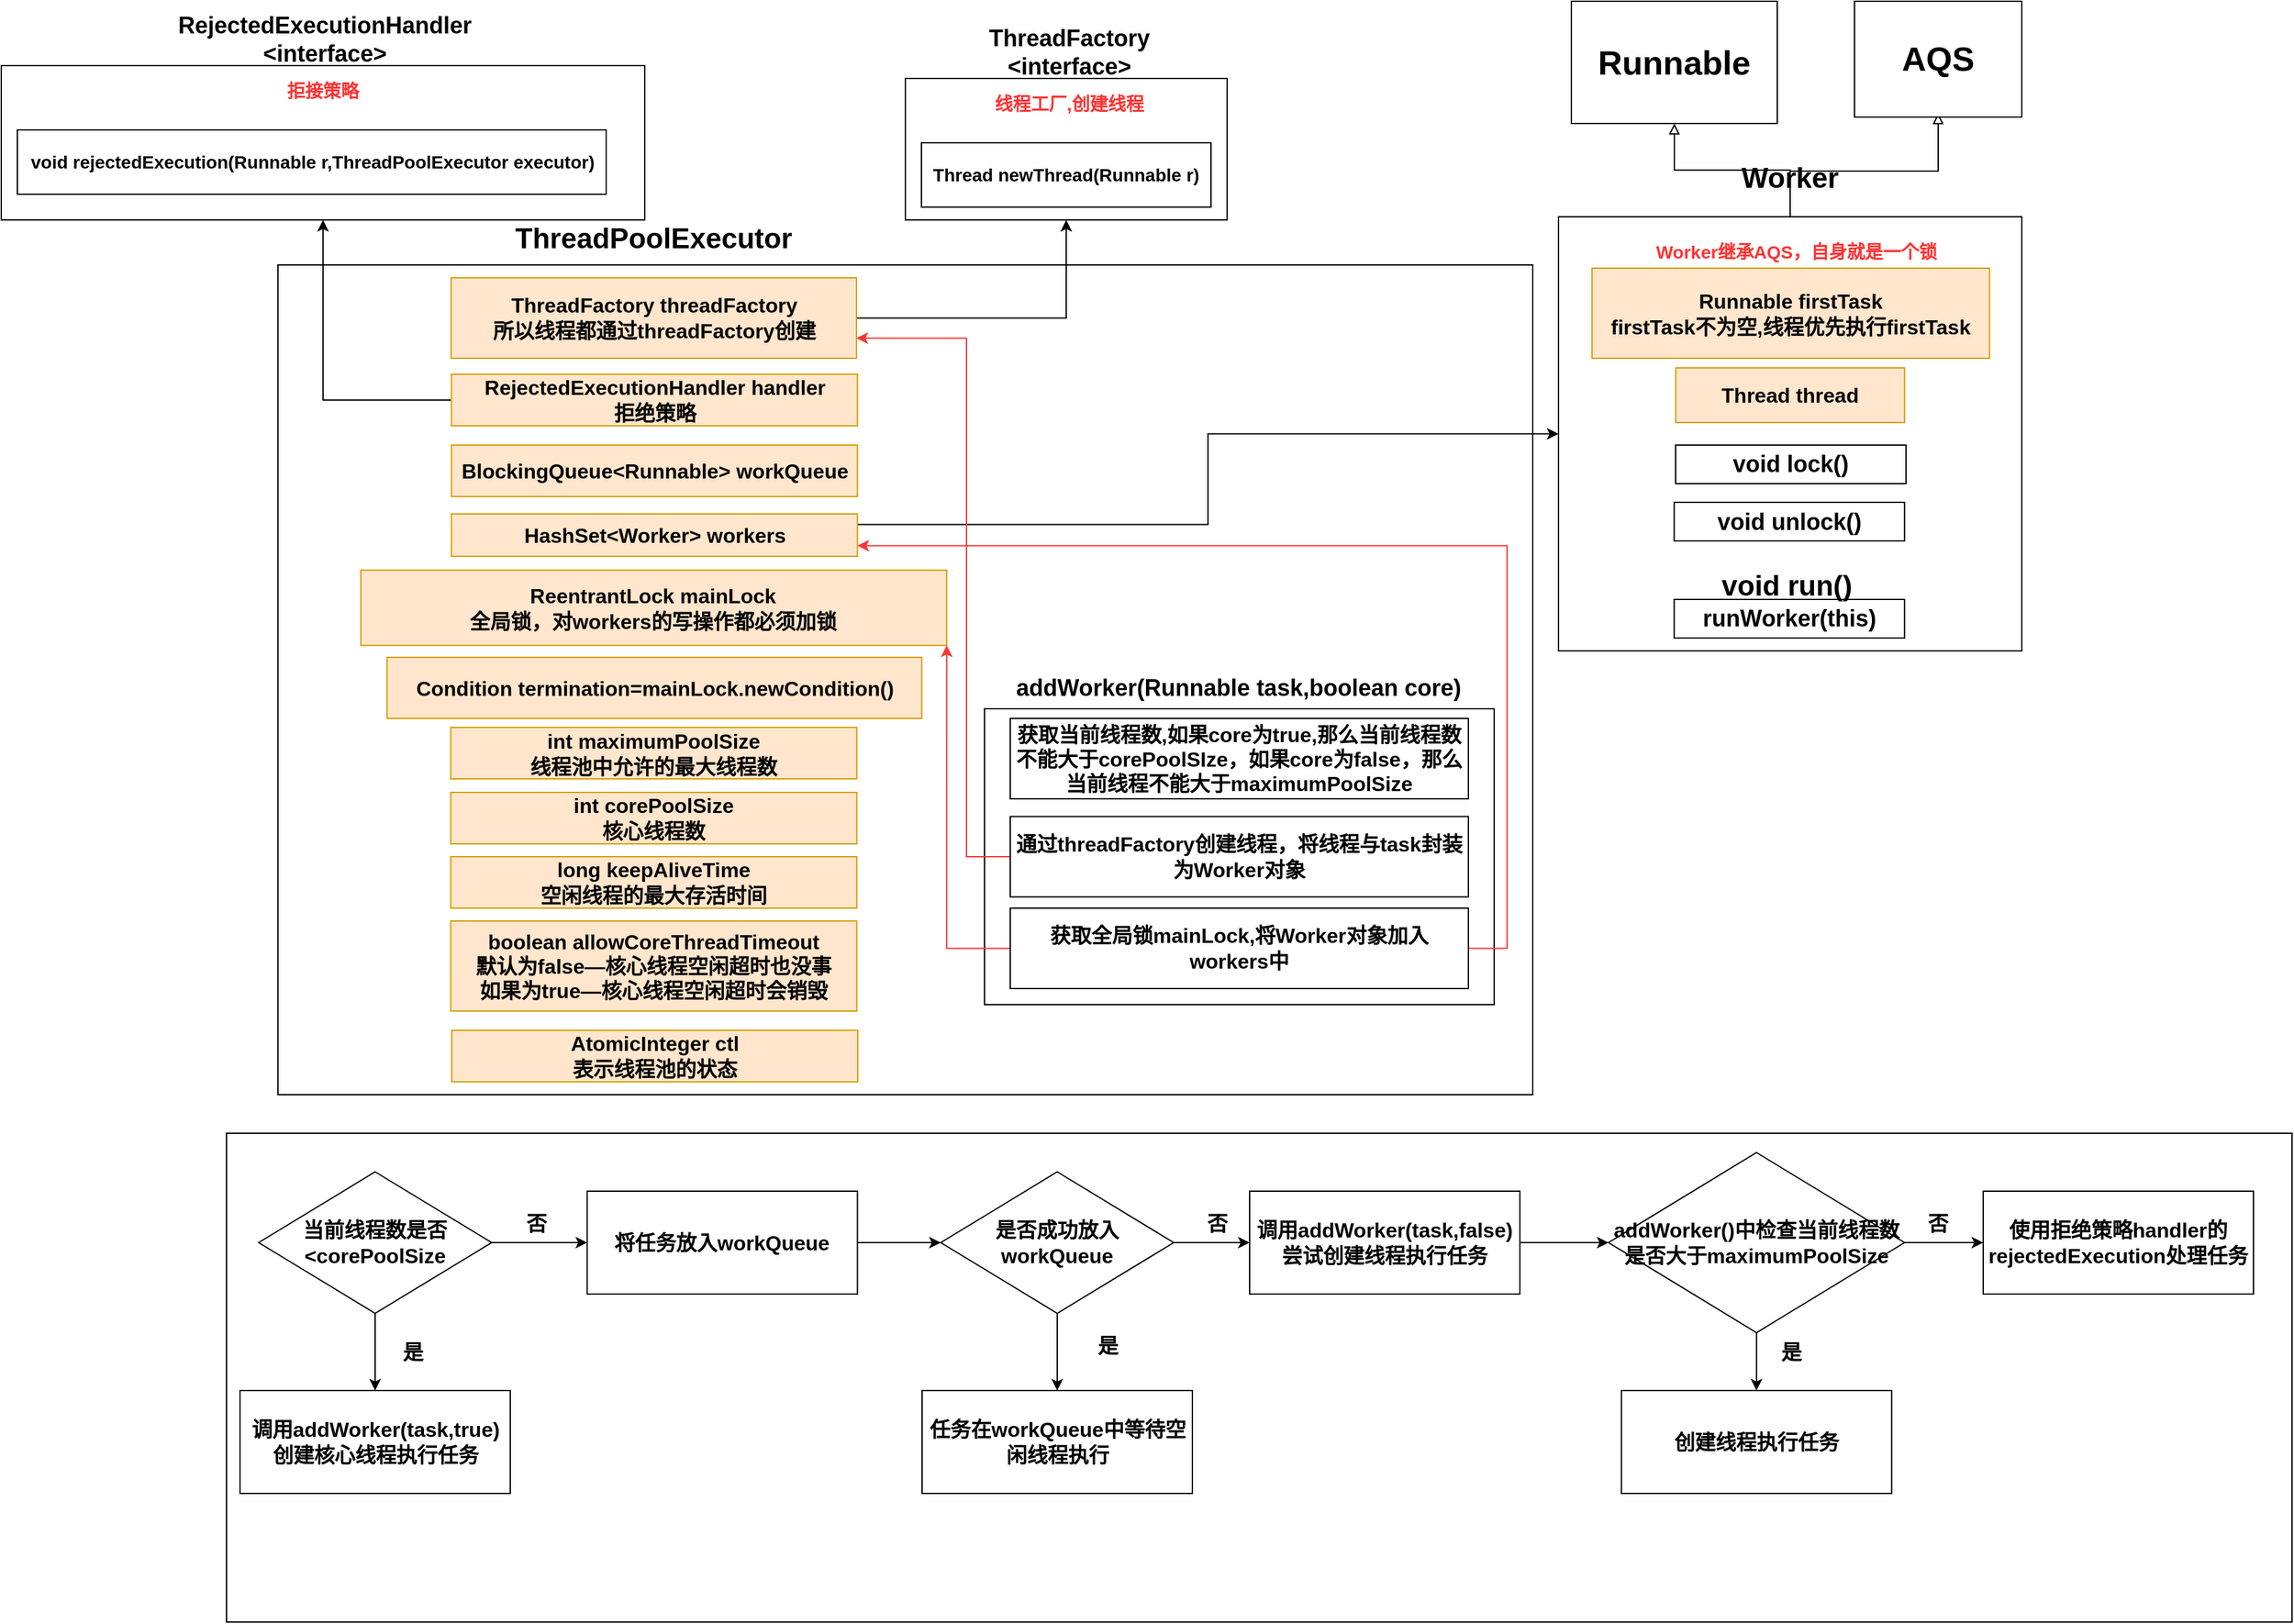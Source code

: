 <mxfile version="15.2.7" type="device"><diagram id="E3c8nlQxtziHkdnOwnon" name="第 1 页"><mxGraphModel dx="1730" dy="1012" grid="1" gridSize="10" guides="1" tooltips="1" connect="1" arrows="1" fold="1" page="1" pageScale="1" pageWidth="827" pageHeight="1169" math="0" shadow="0"><root><mxCell id="0"/><mxCell id="1" parent="0"/><mxCell id="uo07wrVJh_fKpQKmh1al-2" value="" style="rounded=0;whiteSpace=wrap;html=1;" parent="1" vertex="1"><mxGeometry x="225" y="205" width="975" height="645" as="geometry"/></mxCell><mxCell id="uo07wrVJh_fKpQKmh1al-3" value="&lt;b&gt;&lt;font style=&quot;font-size: 22px&quot;&gt;ThreadPoolExecutor&lt;/font&gt;&lt;/b&gt;" style="text;html=1;strokeColor=none;fillColor=none;align=center;verticalAlign=middle;whiteSpace=wrap;rounded=0;" parent="1" vertex="1"><mxGeometry x="497" y="175" width="40" height="20" as="geometry"/></mxCell><mxCell id="uo07wrVJh_fKpQKmh1al-5" value="&lt;b&gt;&lt;font style=&quot;font-size: 16px&quot;&gt;BlockingQueue&amp;lt;Runnable&amp;gt; workQueue&lt;br&gt;&lt;/font&gt;&lt;/b&gt;" style="rounded=0;whiteSpace=wrap;html=1;fillColor=#ffe6cc;strokeColor=#d79b00;" parent="1" vertex="1"><mxGeometry x="359.75" y="345" width="315.5" height="40" as="geometry"/></mxCell><mxCell id="fyIofhMFPePei8LeaS1y-16" style="edgeStyle=orthogonalEdgeStyle;rounded=0;orthogonalLoop=1;jettySize=auto;html=1;exitX=1;exitY=0.25;exitDx=0;exitDy=0;strokeColor=#000000;" parent="1" source="uo07wrVJh_fKpQKmh1al-7" target="uo07wrVJh_fKpQKmh1al-10" edge="1"><mxGeometry relative="1" as="geometry"/></mxCell><mxCell id="uo07wrVJh_fKpQKmh1al-7" value="&lt;b&gt;&lt;font style=&quot;font-size: 16px&quot;&gt;HashSet&amp;lt;Worker&amp;gt; workers&lt;br&gt;&lt;/font&gt;&lt;/b&gt;" style="rounded=0;whiteSpace=wrap;html=1;fillColor=#ffe6cc;strokeColor=#d79b00;" parent="1" vertex="1"><mxGeometry x="359.75" y="398.5" width="315.5" height="33" as="geometry"/></mxCell><mxCell id="uo07wrVJh_fKpQKmh1al-8" style="edgeStyle=orthogonalEdgeStyle;rounded=0;orthogonalLoop=1;jettySize=auto;html=1;exitX=0.5;exitY=0;exitDx=0;exitDy=0;entryX=0.5;entryY=1;entryDx=0;entryDy=0;endArrow=block;endFill=0;" parent="1" edge="1"><mxGeometry relative="1" as="geometry"><mxPoint x="1400" y="164.5" as="sourcePoint"/><mxPoint x="1515" y="87" as="targetPoint"/><Array as="points"><mxPoint x="1400" y="132"/><mxPoint x="1515" y="132"/></Array></mxGeometry></mxCell><mxCell id="uo07wrVJh_fKpQKmh1al-9" style="edgeStyle=orthogonalEdgeStyle;rounded=0;orthogonalLoop=1;jettySize=auto;html=1;exitX=0.5;exitY=0;exitDx=0;exitDy=0;entryX=0.5;entryY=1;entryDx=0;entryDy=0;endArrow=block;endFill=0;" parent="1" source="uo07wrVJh_fKpQKmh1al-10" target="uo07wrVJh_fKpQKmh1al-32" edge="1"><mxGeometry relative="1" as="geometry"/></mxCell><mxCell id="uo07wrVJh_fKpQKmh1al-10" value="" style="rounded=0;whiteSpace=wrap;html=1;" parent="1" vertex="1"><mxGeometry x="1220" y="167.5" width="360" height="337.5" as="geometry"/></mxCell><mxCell id="uo07wrVJh_fKpQKmh1al-11" value="&lt;b&gt;&lt;font style=&quot;font-size: 22px&quot;&gt;Worker&lt;/font&gt;&lt;/b&gt;" style="text;html=1;strokeColor=none;fillColor=none;align=center;verticalAlign=middle;whiteSpace=wrap;rounded=0;" parent="1" vertex="1"><mxGeometry x="1380" y="127.5" width="40" height="20" as="geometry"/></mxCell><mxCell id="uo07wrVJh_fKpQKmh1al-12" style="edgeStyle=orthogonalEdgeStyle;rounded=0;orthogonalLoop=1;jettySize=auto;html=1;exitX=1;exitY=0.5;exitDx=0;exitDy=0;entryX=0.5;entryY=1;entryDx=0;entryDy=0;endArrow=classic;endFill=1;" parent="1" source="uo07wrVJh_fKpQKmh1al-13" target="uo07wrVJh_fKpQKmh1al-14" edge="1"><mxGeometry relative="1" as="geometry"/></mxCell><mxCell id="uo07wrVJh_fKpQKmh1al-13" value="&lt;b&gt;&lt;font style=&quot;font-size: 16px&quot;&gt;ThreadFactory threadFactory&lt;br&gt;所以线程都通过threadFactory创建&lt;br&gt;&lt;/font&gt;&lt;/b&gt;" style="rounded=0;whiteSpace=wrap;html=1;fillColor=#ffe6cc;strokeColor=#d79b00;" parent="1" vertex="1"><mxGeometry x="359.5" y="215" width="315" height="62.5" as="geometry"/></mxCell><mxCell id="uo07wrVJh_fKpQKmh1al-14" value="" style="rounded=0;whiteSpace=wrap;html=1;" parent="1" vertex="1"><mxGeometry x="712.5" y="60" width="250" height="110" as="geometry"/></mxCell><mxCell id="uo07wrVJh_fKpQKmh1al-15" value="&lt;b style=&quot;font-size: 18px&quot;&gt;ThreadFactory&lt;br&gt;&amp;lt;interface&amp;gt;&lt;/b&gt;" style="text;html=1;strokeColor=none;fillColor=none;align=center;verticalAlign=middle;whiteSpace=wrap;rounded=0;" parent="1" vertex="1"><mxGeometry x="820" y="30" width="40" height="20" as="geometry"/></mxCell><mxCell id="uo07wrVJh_fKpQKmh1al-16" value="&lt;b&gt;&lt;font style=&quot;font-size: 14px&quot;&gt;Thread newThread(Runnable r)&lt;/font&gt;&lt;/b&gt;" style="rounded=0;whiteSpace=wrap;html=1;" parent="1" vertex="1"><mxGeometry x="725" y="110" width="225" height="50" as="geometry"/></mxCell><mxCell id="uo07wrVJh_fKpQKmh1al-17" value="&lt;font color=&quot;#ff3333&quot;&gt;&lt;span style=&quot;font-size: 14px&quot;&gt;&lt;b&gt;线程工厂,创建线程&lt;/b&gt;&lt;/span&gt;&lt;/font&gt;" style="text;html=1;strokeColor=none;fillColor=none;align=center;verticalAlign=middle;whiteSpace=wrap;rounded=0;" parent="1" vertex="1"><mxGeometry x="774" y="70" width="132" height="20" as="geometry"/></mxCell><mxCell id="uo07wrVJh_fKpQKmh1al-18" value="&lt;b&gt;&lt;font style=&quot;font-size: 16px&quot;&gt;ReentrantLock mainLock&lt;br&gt;全局锁，对workers的写操作都必须加锁&lt;/font&gt;&lt;/b&gt;&lt;b&gt;&lt;font style=&quot;font-size: 16px&quot;&gt;&lt;br&gt;&lt;/font&gt;&lt;/b&gt;" style="rounded=0;whiteSpace=wrap;html=1;fillColor=#ffe6cc;strokeColor=#d79b00;" parent="1" vertex="1"><mxGeometry x="289.37" y="442.25" width="455.25" height="58.5" as="geometry"/></mxCell><mxCell id="uo07wrVJh_fKpQKmh1al-19" value="&lt;b&gt;&lt;font style=&quot;font-size: 16px&quot;&gt;int maximumPoolSize&lt;br&gt;线程池中允许的最大线程数&lt;br&gt;&lt;/font&gt;&lt;/b&gt;" style="rounded=0;whiteSpace=wrap;html=1;fillColor=#ffe6cc;strokeColor=#d79b00;" parent="1" vertex="1"><mxGeometry x="359.25" y="564.5" width="315.5" height="40" as="geometry"/></mxCell><mxCell id="uo07wrVJh_fKpQKmh1al-20" value="&lt;b&gt;&lt;font style=&quot;font-size: 16px&quot;&gt;Condition termination=mainLock.newCondition()&lt;br&gt;&lt;/font&gt;&lt;/b&gt;" style="rounded=0;whiteSpace=wrap;html=1;fillColor=#ffe6cc;strokeColor=#d79b00;" parent="1" vertex="1"><mxGeometry x="309.75" y="510" width="415.5" height="47.5" as="geometry"/></mxCell><mxCell id="uo07wrVJh_fKpQKmh1al-21" value="&lt;b&gt;&lt;font style=&quot;font-size: 16px&quot;&gt;long keepAliveTime&lt;br&gt;空闲线程的最大存活时间&lt;br&gt;&lt;/font&gt;&lt;/b&gt;" style="rounded=0;whiteSpace=wrap;html=1;fillColor=#ffe6cc;strokeColor=#d79b00;" parent="1" vertex="1"><mxGeometry x="359.25" y="665" width="315.5" height="40" as="geometry"/></mxCell><mxCell id="uo07wrVJh_fKpQKmh1al-22" style="edgeStyle=orthogonalEdgeStyle;rounded=0;orthogonalLoop=1;jettySize=auto;html=1;exitX=0;exitY=0.5;exitDx=0;exitDy=0;entryX=0.5;entryY=1;entryDx=0;entryDy=0;endArrow=classic;endFill=1;" parent="1" source="uo07wrVJh_fKpQKmh1al-23" target="uo07wrVJh_fKpQKmh1al-26" edge="1"><mxGeometry relative="1" as="geometry"/></mxCell><mxCell id="uo07wrVJh_fKpQKmh1al-23" value="&lt;b&gt;&lt;font style=&quot;font-size: 16px&quot;&gt;RejectedExecutionHandler handler&lt;br&gt;拒绝策略&lt;br&gt;&lt;/font&gt;&lt;/b&gt;" style="rounded=0;whiteSpace=wrap;html=1;fillColor=#ffe6cc;strokeColor=#d79b00;" parent="1" vertex="1"><mxGeometry x="359.75" y="290" width="315.5" height="40" as="geometry"/></mxCell><mxCell id="uo07wrVJh_fKpQKmh1al-24" value="&lt;b&gt;&lt;font style=&quot;font-size: 16px&quot;&gt;int corePoolSize&lt;br&gt;核心线程数&lt;br&gt;&lt;/font&gt;&lt;/b&gt;" style="rounded=0;whiteSpace=wrap;html=1;fillColor=#ffe6cc;strokeColor=#d79b00;" parent="1" vertex="1"><mxGeometry x="359.25" y="615" width="315.5" height="40" as="geometry"/></mxCell><mxCell id="uo07wrVJh_fKpQKmh1al-25" value="&lt;b&gt;&lt;font style=&quot;font-size: 16px&quot;&gt;boolean allowCoreThreadTimeout&lt;br&gt;默认为false—核心线程空闲超时也没事&lt;br&gt;如果为true—核心线程空闲超时会销毁&lt;br&gt;&lt;/font&gt;&lt;/b&gt;" style="rounded=0;whiteSpace=wrap;html=1;fillColor=#ffe6cc;strokeColor=#d79b00;" parent="1" vertex="1"><mxGeometry x="359.25" y="715" width="315.5" height="70" as="geometry"/></mxCell><mxCell id="uo07wrVJh_fKpQKmh1al-26" value="" style="rounded=0;whiteSpace=wrap;html=1;" parent="1" vertex="1"><mxGeometry x="10" y="50" width="500" height="120" as="geometry"/></mxCell><mxCell id="uo07wrVJh_fKpQKmh1al-27" value="&lt;b style=&quot;font-size: 18px&quot;&gt;RejectedExecutionHandler&lt;br&gt;&amp;lt;interface&amp;gt;&lt;/b&gt;" style="text;html=1;strokeColor=none;fillColor=none;align=center;verticalAlign=middle;whiteSpace=wrap;rounded=0;" parent="1" vertex="1"><mxGeometry x="185" y="20" width="152.5" height="20" as="geometry"/></mxCell><mxCell id="uo07wrVJh_fKpQKmh1al-28" value="&lt;b&gt;&lt;font style=&quot;font-size: 14px&quot;&gt;void rejectedExecution(Runnable r,ThreadPoolExecutor executor)&lt;/font&gt;&lt;/b&gt;" style="rounded=0;whiteSpace=wrap;html=1;" parent="1" vertex="1"><mxGeometry x="22.5" y="100" width="457.5" height="50" as="geometry"/></mxCell><mxCell id="uo07wrVJh_fKpQKmh1al-29" value="&lt;font color=&quot;#ff3333&quot;&gt;&lt;span style=&quot;font-size: 14px&quot;&gt;&lt;b&gt;拒接策略&lt;/b&gt;&lt;/span&gt;&lt;/font&gt;" style="text;html=1;strokeColor=none;fillColor=none;align=center;verticalAlign=middle;whiteSpace=wrap;rounded=0;" parent="1" vertex="1"><mxGeometry x="194" y="60" width="132" height="20" as="geometry"/></mxCell><mxCell id="uo07wrVJh_fKpQKmh1al-31" value="&lt;b&gt;&lt;font style=&quot;font-size: 16px&quot;&gt;Thread thread&lt;br&gt;&lt;/font&gt;&lt;/b&gt;" style="rounded=0;whiteSpace=wrap;html=1;fillColor=#ffe6cc;strokeColor=#d79b00;" parent="1" vertex="1"><mxGeometry x="1311.13" y="285" width="177.75" height="42.5" as="geometry"/></mxCell><mxCell id="uo07wrVJh_fKpQKmh1al-32" value="&lt;font style=&quot;font-size: 26px&quot;&gt;&lt;b&gt;Runnable&lt;/b&gt;&lt;/font&gt;" style="rounded=0;whiteSpace=wrap;html=1;" parent="1" vertex="1"><mxGeometry x="1230" width="160" height="95" as="geometry"/></mxCell><mxCell id="uo07wrVJh_fKpQKmh1al-33" value="&lt;font style=&quot;font-size: 26px&quot;&gt;&lt;b&gt;AQS&lt;/b&gt;&lt;/font&gt;" style="rounded=0;whiteSpace=wrap;html=1;" parent="1" vertex="1"><mxGeometry x="1450" width="130" height="90" as="geometry"/></mxCell><mxCell id="uo07wrVJh_fKpQKmh1al-34" value="&lt;b&gt;&lt;font style=&quot;font-size: 14px&quot; color=&quot;#ff3333&quot;&gt;Worker继承AQS，自身就是一个锁&lt;/font&gt;&lt;/b&gt;" style="text;html=1;strokeColor=none;fillColor=none;align=center;verticalAlign=middle;whiteSpace=wrap;rounded=0;" parent="1" vertex="1"><mxGeometry x="1280" y="170" width="250" height="50" as="geometry"/></mxCell><mxCell id="uo07wrVJh_fKpQKmh1al-35" value="&lt;b&gt;&lt;font style=&quot;font-size: 18px&quot;&gt;void lock()&lt;/font&gt;&lt;/b&gt;" style="rounded=0;whiteSpace=wrap;html=1;" parent="1" vertex="1"><mxGeometry x="1311" y="345" width="179" height="30" as="geometry"/></mxCell><mxCell id="uo07wrVJh_fKpQKmh1al-36" value="&lt;b&gt;&lt;font style=&quot;font-size: 18px&quot;&gt;void unlock()&lt;/font&gt;&lt;/b&gt;" style="rounded=0;whiteSpace=wrap;html=1;" parent="1" vertex="1"><mxGeometry x="1309.88" y="389.5" width="179" height="30" as="geometry"/></mxCell><mxCell id="uo07wrVJh_fKpQKmh1al-37" value="&lt;span style=&quot;font-size: 18px&quot;&gt;&lt;b&gt;runWorker(this)&lt;/b&gt;&lt;/span&gt;" style="rounded=0;whiteSpace=wrap;html=1;" parent="1" vertex="1"><mxGeometry x="1309.87" y="465" width="179" height="30" as="geometry"/></mxCell><mxCell id="uo07wrVJh_fKpQKmh1al-38" value="&lt;b&gt;&lt;font style=&quot;font-size: 22px&quot;&gt;void run()&lt;/font&gt;&lt;/b&gt;" style="text;html=1;strokeColor=none;fillColor=none;align=center;verticalAlign=middle;whiteSpace=wrap;rounded=0;" parent="1" vertex="1"><mxGeometry x="1345" y="445" width="105" height="20" as="geometry"/></mxCell><mxCell id="uo07wrVJh_fKpQKmh1al-39" value="" style="rounded=0;whiteSpace=wrap;html=1;" parent="1" vertex="1"><mxGeometry x="185" y="880" width="1605" height="380" as="geometry"/></mxCell><mxCell id="uo07wrVJh_fKpQKmh1al-40" value="" style="rounded=0;whiteSpace=wrap;html=1;" parent="1" vertex="1"><mxGeometry x="774" y="550" width="396" height="230" as="geometry"/></mxCell><mxCell id="uo07wrVJh_fKpQKmh1al-41" value="&lt;b&gt;&lt;font style=&quot;font-size: 18px&quot;&gt;addWorker(Runnable task,boolean core)&lt;/font&gt;&lt;/b&gt;" style="text;html=1;strokeColor=none;fillColor=none;align=center;verticalAlign=middle;whiteSpace=wrap;rounded=0;" parent="1" vertex="1"><mxGeometry x="779.31" y="523.75" width="385.38" height="20" as="geometry"/></mxCell><mxCell id="fyIofhMFPePei8LeaS1y-1" value="&lt;b&gt;&lt;font style=&quot;font-size: 16px&quot;&gt;获取当前线程数,如果core为true,那么当前线程数不能大于corePoolSIze，如果core为false，那么当前线程不能大于maximumPoolSize&lt;/font&gt;&lt;/b&gt;" style="rounded=0;whiteSpace=wrap;html=1;" parent="1" vertex="1"><mxGeometry x="794" y="557.5" width="356" height="62.5" as="geometry"/></mxCell><mxCell id="fyIofhMFPePei8LeaS1y-3" style="edgeStyle=orthogonalEdgeStyle;rounded=0;orthogonalLoop=1;jettySize=auto;html=1;exitX=0;exitY=0.5;exitDx=0;exitDy=0;entryX=1;entryY=0.75;entryDx=0;entryDy=0;strokeColor=#FF3333;" parent="1" source="fyIofhMFPePei8LeaS1y-2" target="uo07wrVJh_fKpQKmh1al-13" edge="1"><mxGeometry relative="1" as="geometry"><Array as="points"><mxPoint x="760" y="665"/><mxPoint x="760" y="262"/></Array></mxGeometry></mxCell><mxCell id="fyIofhMFPePei8LeaS1y-2" value="&lt;span style=&quot;font-size: 16px&quot;&gt;&lt;b&gt;通过threadFactory创建线程，将线程与task封装为Worker对象&lt;/b&gt;&lt;/span&gt;" style="rounded=0;whiteSpace=wrap;html=1;" parent="1" vertex="1"><mxGeometry x="794" y="633.75" width="356" height="62.5" as="geometry"/></mxCell><mxCell id="fyIofhMFPePei8LeaS1y-5" style="edgeStyle=orthogonalEdgeStyle;rounded=0;orthogonalLoop=1;jettySize=auto;html=1;exitX=0;exitY=0.5;exitDx=0;exitDy=0;entryX=1;entryY=1;entryDx=0;entryDy=0;strokeColor=#FF3333;" parent="1" source="fyIofhMFPePei8LeaS1y-4" target="uo07wrVJh_fKpQKmh1al-18" edge="1"><mxGeometry relative="1" as="geometry"/></mxCell><mxCell id="fyIofhMFPePei8LeaS1y-15" style="edgeStyle=orthogonalEdgeStyle;rounded=0;orthogonalLoop=1;jettySize=auto;html=1;exitX=1;exitY=0.5;exitDx=0;exitDy=0;entryX=1;entryY=0.75;entryDx=0;entryDy=0;strokeColor=#FF3333;" parent="1" source="fyIofhMFPePei8LeaS1y-4" target="uo07wrVJh_fKpQKmh1al-7" edge="1"><mxGeometry relative="1" as="geometry"><Array as="points"><mxPoint x="1180" y="736"/><mxPoint x="1180" y="423"/></Array></mxGeometry></mxCell><mxCell id="fyIofhMFPePei8LeaS1y-4" value="&lt;span style=&quot;font-size: 16px&quot;&gt;&lt;b&gt;获取全局锁mainLock,将Worker对象加入workers中&lt;/b&gt;&lt;/span&gt;" style="rounded=0;whiteSpace=wrap;html=1;" parent="1" vertex="1"><mxGeometry x="794" y="705" width="356" height="62.5" as="geometry"/></mxCell><mxCell id="fyIofhMFPePei8LeaS1y-11" style="edgeStyle=orthogonalEdgeStyle;rounded=0;orthogonalLoop=1;jettySize=auto;html=1;exitX=0.5;exitY=1;exitDx=0;exitDy=0;entryX=0.5;entryY=0;entryDx=0;entryDy=0;strokeColor=#000000;" parent="1" source="fyIofhMFPePei8LeaS1y-7" target="fyIofhMFPePei8LeaS1y-8" edge="1"><mxGeometry relative="1" as="geometry"/></mxCell><mxCell id="fyIofhMFPePei8LeaS1y-21" style="edgeStyle=orthogonalEdgeStyle;rounded=0;orthogonalLoop=1;jettySize=auto;html=1;exitX=1;exitY=0.5;exitDx=0;exitDy=0;entryX=0;entryY=0.5;entryDx=0;entryDy=0;strokeColor=#000000;" parent="1" source="fyIofhMFPePei8LeaS1y-7" target="fyIofhMFPePei8LeaS1y-14" edge="1"><mxGeometry relative="1" as="geometry"/></mxCell><mxCell id="fyIofhMFPePei8LeaS1y-7" value="&lt;b&gt;&lt;font style=&quot;font-size: 16px&quot;&gt;当前线程数是否&amp;lt;corePoolSize&lt;/font&gt;&lt;/b&gt;" style="rhombus;whiteSpace=wrap;html=1;" parent="1" vertex="1"><mxGeometry x="210" y="910" width="181" height="110" as="geometry"/></mxCell><mxCell id="fyIofhMFPePei8LeaS1y-8" value="&lt;b&gt;&lt;font style=&quot;font-size: 16px&quot;&gt;调用addWorker(task,true)创建核心线程执行任务&lt;/font&gt;&lt;/b&gt;" style="rounded=0;whiteSpace=wrap;html=1;" parent="1" vertex="1"><mxGeometry x="195.5" y="1080" width="210" height="80" as="geometry"/></mxCell><mxCell id="fyIofhMFPePei8LeaS1y-10" value="&lt;font style=&quot;font-size: 16px&quot;&gt;&lt;b&gt;是&lt;/b&gt;&lt;/font&gt;" style="text;html=1;strokeColor=none;fillColor=none;align=center;verticalAlign=middle;whiteSpace=wrap;rounded=0;" parent="1" vertex="1"><mxGeometry x="310" y="1040" width="40" height="20" as="geometry"/></mxCell><mxCell id="fyIofhMFPePei8LeaS1y-23" style="edgeStyle=orthogonalEdgeStyle;rounded=0;orthogonalLoop=1;jettySize=auto;html=1;exitX=1;exitY=0.5;exitDx=0;exitDy=0;entryX=0;entryY=0.5;entryDx=0;entryDy=0;strokeColor=#000000;" parent="1" source="fyIofhMFPePei8LeaS1y-14" target="fyIofhMFPePei8LeaS1y-17" edge="1"><mxGeometry relative="1" as="geometry"/></mxCell><mxCell id="fyIofhMFPePei8LeaS1y-14" value="&lt;b&gt;&lt;font style=&quot;font-size: 16px&quot;&gt;将任务放入workQueue&lt;/font&gt;&lt;/b&gt;" style="rounded=0;whiteSpace=wrap;html=1;" parent="1" vertex="1"><mxGeometry x="465.25" y="925" width="210" height="80" as="geometry"/></mxCell><mxCell id="fyIofhMFPePei8LeaS1y-25" style="edgeStyle=orthogonalEdgeStyle;rounded=0;orthogonalLoop=1;jettySize=auto;html=1;exitX=1;exitY=0.5;exitDx=0;exitDy=0;entryX=0;entryY=0.5;entryDx=0;entryDy=0;strokeColor=#000000;" parent="1" source="fyIofhMFPePei8LeaS1y-17" target="fyIofhMFPePei8LeaS1y-19" edge="1"><mxGeometry relative="1" as="geometry"/></mxCell><mxCell id="fyIofhMFPePei8LeaS1y-37" style="edgeStyle=orthogonalEdgeStyle;rounded=0;orthogonalLoop=1;jettySize=auto;html=1;exitX=0.5;exitY=1;exitDx=0;exitDy=0;entryX=0.5;entryY=0;entryDx=0;entryDy=0;strokeColor=#000000;" parent="1" source="fyIofhMFPePei8LeaS1y-17" target="fyIofhMFPePei8LeaS1y-36" edge="1"><mxGeometry relative="1" as="geometry"/></mxCell><mxCell id="fyIofhMFPePei8LeaS1y-17" value="&lt;span style=&quot;font-size: 16px&quot;&gt;&lt;b&gt;是否成功放入workQueue&lt;/b&gt;&lt;/span&gt;" style="rhombus;whiteSpace=wrap;html=1;" parent="1" vertex="1"><mxGeometry x="740" y="910" width="181" height="110" as="geometry"/></mxCell><mxCell id="fyIofhMFPePei8LeaS1y-28" style="edgeStyle=orthogonalEdgeStyle;rounded=0;orthogonalLoop=1;jettySize=auto;html=1;exitX=1;exitY=0.5;exitDx=0;exitDy=0;entryX=0;entryY=0.5;entryDx=0;entryDy=0;strokeColor=#000000;" parent="1" source="fyIofhMFPePei8LeaS1y-19" target="fyIofhMFPePei8LeaS1y-20" edge="1"><mxGeometry relative="1" as="geometry"/></mxCell><mxCell id="fyIofhMFPePei8LeaS1y-19" value="&lt;b&gt;&lt;font style=&quot;font-size: 16px&quot;&gt;调用addWorker(task,false)尝试创建线程执行任务&lt;br&gt;&lt;/font&gt;&lt;/b&gt;" style="rounded=0;whiteSpace=wrap;html=1;" parent="1" vertex="1"><mxGeometry x="980" y="925" width="210" height="80" as="geometry"/></mxCell><mxCell id="fyIofhMFPePei8LeaS1y-31" style="edgeStyle=orthogonalEdgeStyle;rounded=0;orthogonalLoop=1;jettySize=auto;html=1;exitX=1;exitY=0.5;exitDx=0;exitDy=0;entryX=0;entryY=0.5;entryDx=0;entryDy=0;strokeColor=#000000;" parent="1" source="fyIofhMFPePei8LeaS1y-20" target="fyIofhMFPePei8LeaS1y-30" edge="1"><mxGeometry relative="1" as="geometry"/></mxCell><mxCell id="fyIofhMFPePei8LeaS1y-35" style="edgeStyle=orthogonalEdgeStyle;rounded=0;orthogonalLoop=1;jettySize=auto;html=1;exitX=0.5;exitY=1;exitDx=0;exitDy=0;entryX=0.5;entryY=0;entryDx=0;entryDy=0;strokeColor=#000000;" parent="1" source="fyIofhMFPePei8LeaS1y-20" target="fyIofhMFPePei8LeaS1y-34" edge="1"><mxGeometry relative="1" as="geometry"/></mxCell><mxCell id="fyIofhMFPePei8LeaS1y-20" value="&lt;span style=&quot;font-size: 16px&quot;&gt;&lt;b&gt;addWorker()中检查当前线程数是否大于maximumPoolSize&lt;/b&gt;&lt;/span&gt;" style="rhombus;whiteSpace=wrap;html=1;" parent="1" vertex="1"><mxGeometry x="1258.87" y="895" width="230" height="140" as="geometry"/></mxCell><mxCell id="fyIofhMFPePei8LeaS1y-22" value="&lt;span style=&quot;font-size: 16px&quot;&gt;&lt;b&gt;否&lt;/b&gt;&lt;/span&gt;" style="text;html=1;strokeColor=none;fillColor=none;align=center;verticalAlign=middle;whiteSpace=wrap;rounded=0;" parent="1" vertex="1"><mxGeometry x="405.5" y="940" width="40" height="20" as="geometry"/></mxCell><mxCell id="fyIofhMFPePei8LeaS1y-26" value="&lt;span style=&quot;font-size: 16px&quot;&gt;&lt;b&gt;否&lt;/b&gt;&lt;/span&gt;" style="text;html=1;strokeColor=none;fillColor=none;align=center;verticalAlign=middle;whiteSpace=wrap;rounded=0;" parent="1" vertex="1"><mxGeometry x="935" y="940" width="40" height="20" as="geometry"/></mxCell><mxCell id="fyIofhMFPePei8LeaS1y-27" value="&lt;font style=&quot;font-size: 16px&quot;&gt;&lt;b&gt;是&lt;/b&gt;&lt;/font&gt;" style="text;html=1;strokeColor=none;fillColor=none;align=center;verticalAlign=middle;whiteSpace=wrap;rounded=0;" parent="1" vertex="1"><mxGeometry x="850" y="1035" width="40" height="20" as="geometry"/></mxCell><mxCell id="fyIofhMFPePei8LeaS1y-30" value="&lt;b&gt;&lt;font style=&quot;font-size: 16px&quot;&gt;使用拒绝策略handler的rejectedExecution处理任务&lt;/font&gt;&lt;/b&gt;" style="rounded=0;whiteSpace=wrap;html=1;" parent="1" vertex="1"><mxGeometry x="1550" y="925" width="210" height="80" as="geometry"/></mxCell><mxCell id="fyIofhMFPePei8LeaS1y-33" value="&lt;span style=&quot;font-size: 16px&quot;&gt;&lt;b&gt;否&lt;/b&gt;&lt;/span&gt;" style="text;html=1;strokeColor=none;fillColor=none;align=center;verticalAlign=middle;whiteSpace=wrap;rounded=0;" parent="1" vertex="1"><mxGeometry x="1495" y="940" width="40" height="20" as="geometry"/></mxCell><mxCell id="fyIofhMFPePei8LeaS1y-34" value="&lt;b&gt;&lt;font style=&quot;font-size: 16px&quot;&gt;创建线程执行任务&lt;br&gt;&lt;/font&gt;&lt;/b&gt;" style="rounded=0;whiteSpace=wrap;html=1;" parent="1" vertex="1"><mxGeometry x="1268.87" y="1080" width="210" height="80" as="geometry"/></mxCell><mxCell id="fyIofhMFPePei8LeaS1y-36" value="&lt;span style=&quot;font-size: 16px&quot;&gt;&lt;b&gt;任务在workQueue中等待空闲线程执行&lt;/b&gt;&lt;/span&gt;" style="rounded=0;whiteSpace=wrap;html=1;" parent="1" vertex="1"><mxGeometry x="725.5" y="1080" width="210" height="80" as="geometry"/></mxCell><mxCell id="fyIofhMFPePei8LeaS1y-38" value="&lt;font style=&quot;font-size: 16px&quot;&gt;&lt;b&gt;是&lt;/b&gt;&lt;/font&gt;" style="text;html=1;strokeColor=none;fillColor=none;align=center;verticalAlign=middle;whiteSpace=wrap;rounded=0;" parent="1" vertex="1"><mxGeometry x="1380.5" y="1040" width="40" height="20" as="geometry"/></mxCell><mxCell id="RalfYg6zOMzOOZYrs8n0-1" value="&lt;b&gt;&lt;font style=&quot;font-size: 16px&quot;&gt;Runnable firstTask&lt;br&gt;firstTask不为空,线程优先执行firstTask&lt;br&gt;&lt;/font&gt;&lt;/b&gt;" style="rounded=0;whiteSpace=wrap;html=1;fillColor=#ffe6cc;strokeColor=#d79b00;" parent="1" vertex="1"><mxGeometry x="1246.06" y="207.5" width="308.88" height="70" as="geometry"/></mxCell><mxCell id="DJ7Vj8pYuV-uWzkTUsL2-1" value="&lt;b&gt;&lt;font style=&quot;font-size: 16px&quot;&gt;AtomicInteger ctl&lt;br&gt;表示线程池的状态&lt;br&gt;&lt;/font&gt;&lt;/b&gt;" style="rounded=0;whiteSpace=wrap;html=1;fillColor=#ffe6cc;strokeColor=#d79b00;" vertex="1" parent="1"><mxGeometry x="360" y="800" width="315.5" height="40" as="geometry"/></mxCell></root></mxGraphModel></diagram></mxfile>